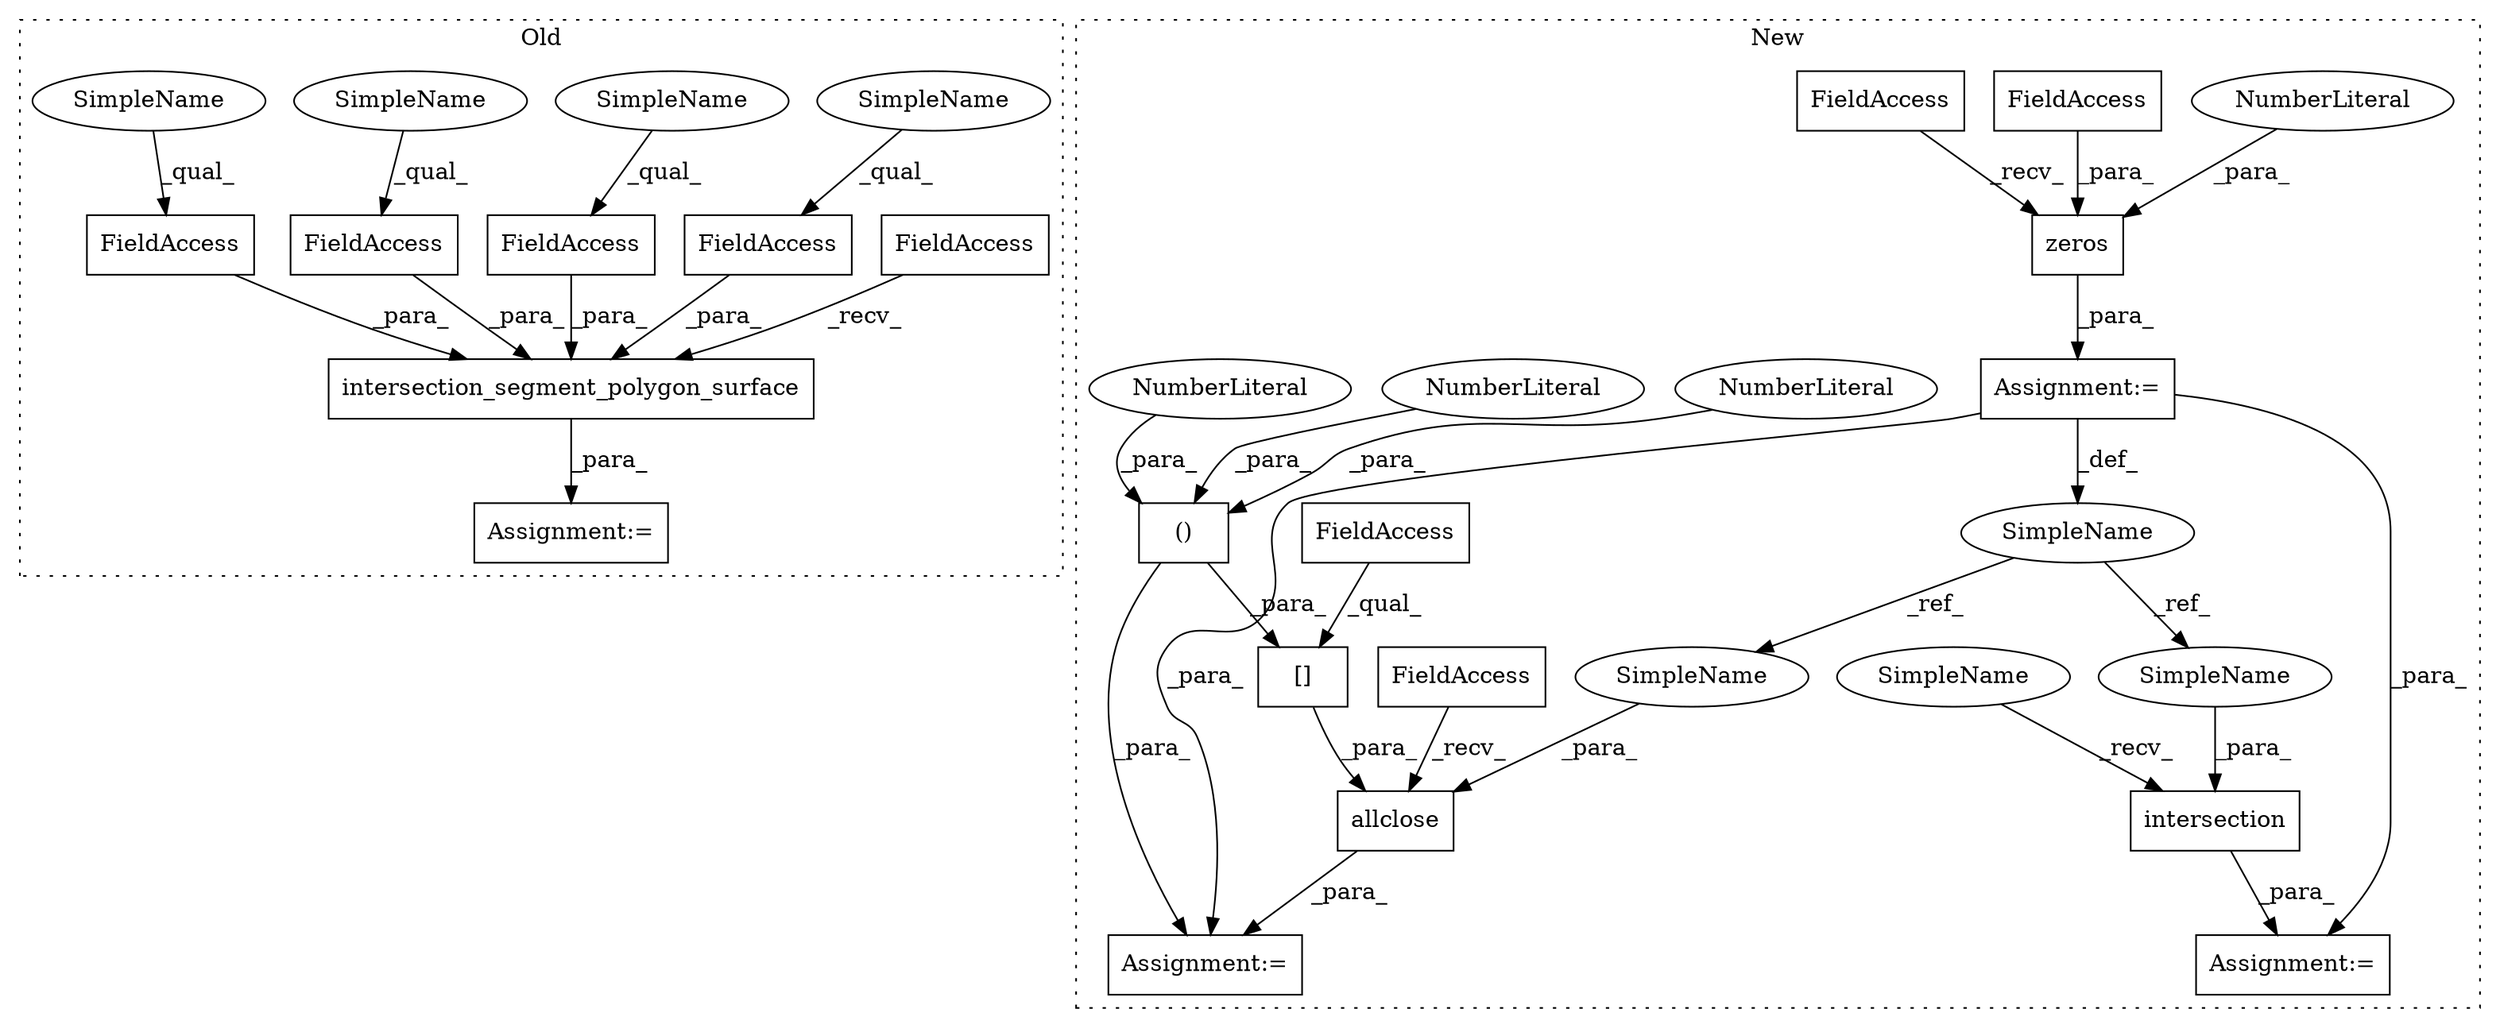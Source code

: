 digraph G {
subgraph cluster0 {
1 [label="intersection_segment_polygon_surface" a="32" s="6033,6165" l="37,1" shape="box"];
6 [label="FieldAccess" a="22" s="6008" l="24" shape="box"];
7 [label="FieldAccess" a="22" s="6149" l="16" shape="box"];
8 [label="FieldAccess" a="22" s="6120" l="11" shape="box"];
9 [label="FieldAccess" a="22" s="6104" l="15" shape="box"];
10 [label="FieldAccess" a="22" s="6132" l="16" shape="box"];
23 [label="Assignment:=" a="7" s="6006" l="2" shape="box"];
27 [label="SimpleName" a="42" s="6120" l="4" shape="ellipse"];
28 [label="SimpleName" a="42" s="6132" l="4" shape="ellipse"];
29 [label="SimpleName" a="42" s="6149" l="4" shape="ellipse"];
30 [label="SimpleName" a="42" s="6104" l="4" shape="ellipse"];
label = "Old";
style="dotted";
}
subgraph cluster1 {
2 [label="zeros" a="32" s="5218,5239" l="6,1" shape="box"];
3 [label="NumberLiteral" a="34" s="5224" l="1" shape="ellipse"];
4 [label="FieldAccess" a="22" s="5226" l="5" shape="box"];
5 [label="FieldAccess" a="22" s="5212" l="5" shape="box"];
11 [label="intersection" a="32" s="5255,5303" l="13,1" shape="box"];
12 [label="Assignment:=" a="7" s="5211" l="1" shape="box"];
13 [label="SimpleName" a="42" s="5210" l="1" shape="ellipse"];
14 [label="allclose" a="32" s="5318,5374" l="9,1" shape="box"];
15 [label="()" a="106" s="5343" l="29" shape="box"];
16 [label="NumberLiteral" a="34" s="5357" l="1" shape="ellipse"];
17 [label="NumberLiteral" a="34" s="5343" l="1" shape="ellipse"];
18 [label="NumberLiteral" a="34" s="5371" l="1" shape="ellipse"];
19 [label="[]" a="2" s="5329,5372" l="14,2" shape="box"];
20 [label="FieldAccess" a="22" s="5312" l="5" shape="box"];
21 [label="FieldAccess" a="22" s="5329" l="5" shape="box"];
22 [label="Assignment:=" a="7" s="5311" l="1" shape="box"];
24 [label="Assignment:=" a="7" s="5249" l="1" shape="box"];
25 [label="SimpleName" a="42" s="5327" l="1" shape="ellipse"];
26 [label="SimpleName" a="42" s="5302" l="1" shape="ellipse"];
31 [label="SimpleName" a="42" s="5250" l="4" shape="ellipse"];
label = "New";
style="dotted";
}
1 -> 23 [label="_para_"];
2 -> 12 [label="_para_"];
3 -> 2 [label="_para_"];
4 -> 2 [label="_para_"];
5 -> 2 [label="_recv_"];
6 -> 1 [label="_recv_"];
7 -> 1 [label="_para_"];
8 -> 1 [label="_para_"];
9 -> 1 [label="_para_"];
10 -> 1 [label="_para_"];
11 -> 24 [label="_para_"];
12 -> 22 [label="_para_"];
12 -> 24 [label="_para_"];
12 -> 13 [label="_def_"];
13 -> 25 [label="_ref_"];
13 -> 26 [label="_ref_"];
14 -> 22 [label="_para_"];
15 -> 22 [label="_para_"];
15 -> 19 [label="_para_"];
16 -> 15 [label="_para_"];
17 -> 15 [label="_para_"];
18 -> 15 [label="_para_"];
19 -> 14 [label="_para_"];
20 -> 14 [label="_recv_"];
21 -> 19 [label="_qual_"];
25 -> 14 [label="_para_"];
26 -> 11 [label="_para_"];
27 -> 8 [label="_qual_"];
28 -> 10 [label="_qual_"];
29 -> 7 [label="_qual_"];
30 -> 9 [label="_qual_"];
31 -> 11 [label="_recv_"];
}